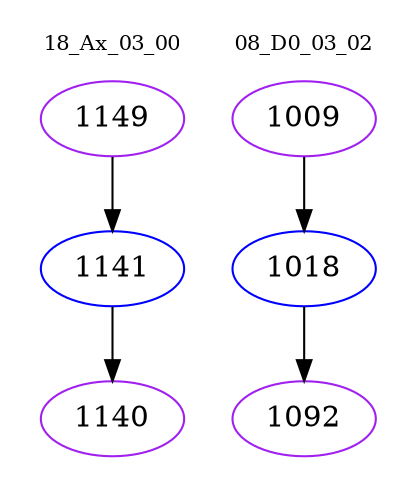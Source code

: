digraph{
subgraph cluster_0 {
color = white
label = "18_Ax_03_00";
fontsize=10;
T0_1149 [label="1149", color="purple"]
T0_1149 -> T0_1141 [color="black"]
T0_1141 [label="1141", color="blue"]
T0_1141 -> T0_1140 [color="black"]
T0_1140 [label="1140", color="purple"]
}
subgraph cluster_1 {
color = white
label = "08_D0_03_02";
fontsize=10;
T1_1009 [label="1009", color="purple"]
T1_1009 -> T1_1018 [color="black"]
T1_1018 [label="1018", color="blue"]
T1_1018 -> T1_1092 [color="black"]
T1_1092 [label="1092", color="purple"]
}
}
